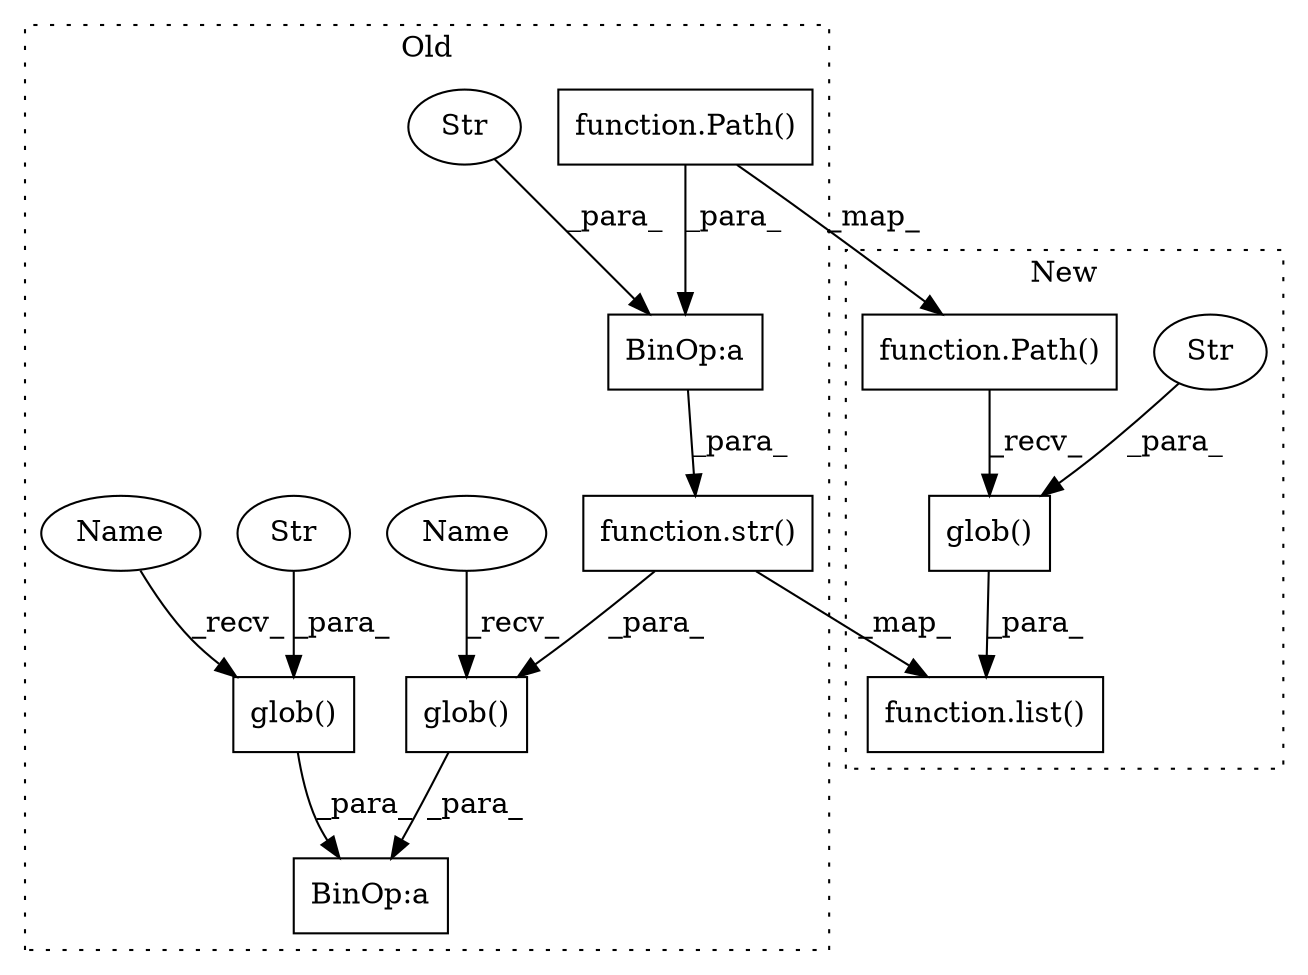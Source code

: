 digraph G {
subgraph cluster0 {
1 [label="function.str()" a="75" s="14335,14370" l="4,1" shape="box"];
3 [label="glob()" a="75" s="14325,14371" l="10,1" shape="box"];
4 [label="BinOp:a" a="82" s="14353" l="3" shape="box"];
5 [label="BinOp:a" a="82" s="14372" l="3" shape="box"];
6 [label="glob()" a="75" s="14375,14415" l="10,1" shape="box"];
8 [label="Str" a="66" s="14385" l="30" shape="ellipse"];
10 [label="Str" a="66" s="14356" l="14" shape="ellipse"];
12 [label="function.Path()" a="75" s="14339,14352" l="5,1" shape="box"];
13 [label="Name" a="87" s="14325" l="4" shape="ellipse"];
14 [label="Name" a="87" s="14375" l="4" shape="ellipse"];
label = "Old";
style="dotted";
}
subgraph cluster1 {
2 [label="function.list()" a="75" s="14180,14220" l="5,1" shape="box"];
7 [label="glob()" a="75" s="14185,14219" l="20,1" shape="box"];
9 [label="Str" a="66" s="14205" l="14" shape="ellipse"];
11 [label="function.Path()" a="75" s="14185,14198" l="5,1" shape="box"];
label = "New";
style="dotted";
}
1 -> 3 [label="_para_"];
1 -> 2 [label="_map_"];
3 -> 5 [label="_para_"];
4 -> 1 [label="_para_"];
6 -> 5 [label="_para_"];
7 -> 2 [label="_para_"];
8 -> 6 [label="_para_"];
9 -> 7 [label="_para_"];
10 -> 4 [label="_para_"];
11 -> 7 [label="_recv_"];
12 -> 4 [label="_para_"];
12 -> 11 [label="_map_"];
13 -> 3 [label="_recv_"];
14 -> 6 [label="_recv_"];
}